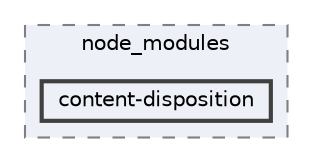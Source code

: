 digraph "pkiclassroomrescheduler/src/main/frontend/node_modules/content-disposition"
{
 // LATEX_PDF_SIZE
  bgcolor="transparent";
  edge [fontname=Helvetica,fontsize=10,labelfontname=Helvetica,labelfontsize=10];
  node [fontname=Helvetica,fontsize=10,shape=box,height=0.2,width=0.4];
  compound=true
  subgraph clusterdir_72953eda66ccb3a2722c28e1c3e6c23b {
    graph [ bgcolor="#edf0f7", pencolor="grey50", label="node_modules", fontname=Helvetica,fontsize=10 style="filled,dashed", URL="dir_72953eda66ccb3a2722c28e1c3e6c23b.html",tooltip=""]
  dir_bfe4ba7addc56d5f307854906ca1236b [label="content-disposition", fillcolor="#edf0f7", color="grey25", style="filled,bold", URL="dir_bfe4ba7addc56d5f307854906ca1236b.html",tooltip=""];
  }
}
